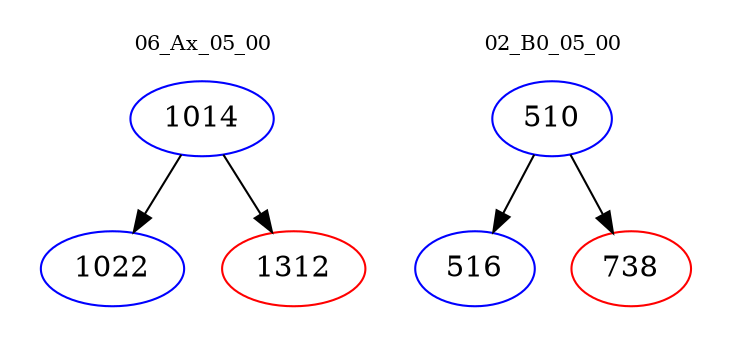 digraph{
subgraph cluster_0 {
color = white
label = "06_Ax_05_00";
fontsize=10;
T0_1014 [label="1014", color="blue"]
T0_1014 -> T0_1022 [color="black"]
T0_1022 [label="1022", color="blue"]
T0_1014 -> T0_1312 [color="black"]
T0_1312 [label="1312", color="red"]
}
subgraph cluster_1 {
color = white
label = "02_B0_05_00";
fontsize=10;
T1_510 [label="510", color="blue"]
T1_510 -> T1_516 [color="black"]
T1_516 [label="516", color="blue"]
T1_510 -> T1_738 [color="black"]
T1_738 [label="738", color="red"]
}
}

